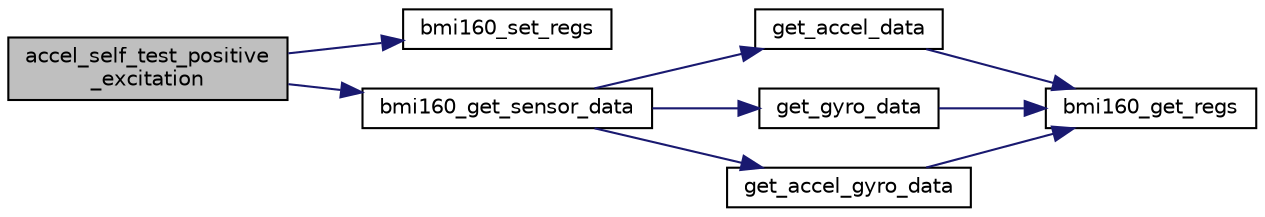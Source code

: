 digraph "accel_self_test_positive_excitation"
{
  edge [fontname="Helvetica",fontsize="10",labelfontname="Helvetica",labelfontsize="10"];
  node [fontname="Helvetica",fontsize="10",shape=record];
  rankdir="LR";
  Node1 [label="accel_self_test_positive\l_excitation",height=0.2,width=0.4,color="black", fillcolor="grey75", style="filled", fontcolor="black"];
  Node1 -> Node2 [color="midnightblue",fontsize="10",style="solid",fontname="Helvetica"];
  Node2 [label="bmi160_set_regs",height=0.2,width=0.4,color="black", fillcolor="white", style="filled",URL="$bmi160_8c.html#a5bea435582a9fdb2c331f64b61e0d6c5",tooltip="This API writes the given data to the register address of sensor. "];
  Node1 -> Node3 [color="midnightblue",fontsize="10",style="solid",fontname="Helvetica"];
  Node3 [label="bmi160_get_sensor_data",height=0.2,width=0.4,color="black", fillcolor="white", style="filled",URL="$bmi160_8c.html#a86fb957a2384daa2ac17345d76b7e976",tooltip="This API reads sensor data, stores it in the bmi160_sensor_data structure pointer passed by the user..."];
  Node3 -> Node4 [color="midnightblue",fontsize="10",style="solid",fontname="Helvetica"];
  Node4 [label="get_accel_data",height=0.2,width=0.4,color="black", fillcolor="white", style="filled",URL="$bmi160_8c.html#a9a45bdba352749b974886c547f8853bd",tooltip="This API reads accel data along with sensor time if time is requested by user. Kindly refer the user ..."];
  Node4 -> Node5 [color="midnightblue",fontsize="10",style="solid",fontname="Helvetica"];
  Node5 [label="bmi160_get_regs",height=0.2,width=0.4,color="black", fillcolor="white", style="filled",URL="$bmi160_8c.html#a9bebc4a575526f49e625a87de9478e04",tooltip="This API reads the data from the given register address of sensor. "];
  Node3 -> Node6 [color="midnightblue",fontsize="10",style="solid",fontname="Helvetica"];
  Node6 [label="get_gyro_data",height=0.2,width=0.4,color="black", fillcolor="white", style="filled",URL="$bmi160_8c.html#a4eb539e3355431e191500f01ef618c6f",tooltip="This API reads accel data along with sensor time if time is requested by user. Kindly refer the user ..."];
  Node6 -> Node5 [color="midnightblue",fontsize="10",style="solid",fontname="Helvetica"];
  Node3 -> Node7 [color="midnightblue",fontsize="10",style="solid",fontname="Helvetica"];
  Node7 [label="get_accel_gyro_data",height=0.2,width=0.4,color="black", fillcolor="white", style="filled",URL="$bmi160_8c.html#a64af5bda307bd78b2be8b48c58dee5bc",tooltip="This API reads accel and gyro data along with sensor time if time is requested by user..."];
  Node7 -> Node5 [color="midnightblue",fontsize="10",style="solid",fontname="Helvetica"];
}

